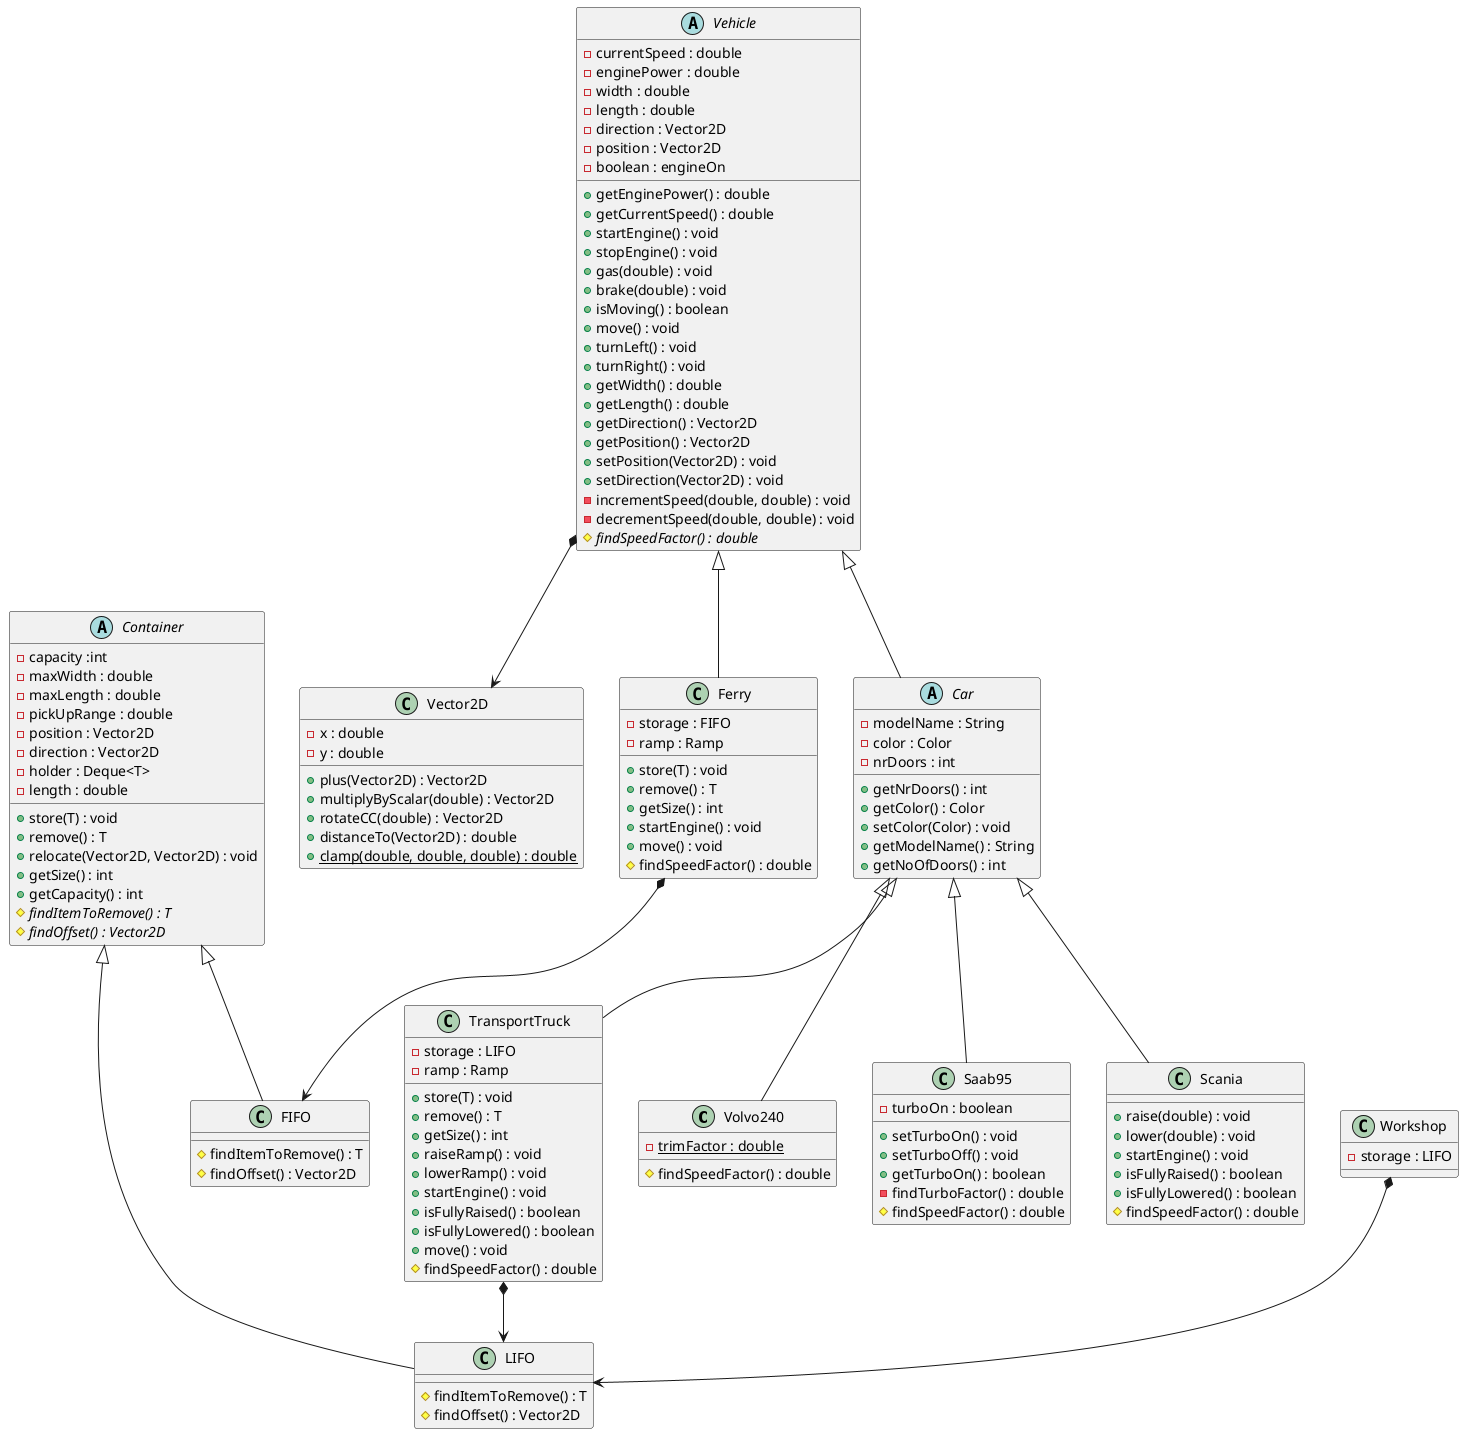 @startuml

class Volvo240 {
-{static} trimFactor : double
#findSpeedFactor() : double
}

class Saab95 {
-turboOn : boolean
+setTurboOn() : void
+setTurboOff() : void
+getTurboOn() : boolean
-findTurboFactor() : double
#findSpeedFactor() : double
}

class Scania {
+raise(double) : void
+lower(double) : void
+startEngine() : void
+isFullyRaised() : boolean
+isFullyLowered() : boolean
#findSpeedFactor() : double
}


abstract class Car {
-modelName : String
-color : Color
-nrDoors : int
+getNrDoors() : int
+getColor() : Color
+setColor(Color) : void
+getModelName() : String
+getNoOfDoors() : int
}

abstract class Vehicle {
-currentSpeed : double
-enginePower : double
-width : double
-length : double
-direction : Vector2D
-position : Vector2D
-boolean : engineOn
+getEnginePower() : double
+getCurrentSpeed() : double
+startEngine() : void
+stopEngine() : void
+gas(double) : void
+brake(double) : void
+isMoving() : boolean
+move() : void
+turnLeft() : void
+turnRight() : void
+getWidth() : double
+getLength() : double
+getDirection() : Vector2D
+getPosition() : Vector2D
+setPosition(Vector2D) : void
+setDirection(Vector2D) : void
-incrementSpeed(double, double) : void
-decrementSpeed(double, double) : void
#{abstract} findSpeedFactor() : double

}



class Vector2D {
-x : double
-y : double
+plus(Vector2D) : Vector2D
+multiplyByScalar(double) : Vector2D
+rotateCC(double) : Vector2D
+distanceTo(Vector2D) : double
+{static}clamp(double, double, double) : double
}



Car <|-- Volvo240
Car <|-- Saab95
Car <|-- Scania



Vehicle *--> Vector2D

Vehicle <|-- Car

abstract class Container {
-capacity :int
-maxWidth : double
-maxLength : double
-pickUpRange : double
-position : Vector2D
-direction : Vector2D
-holder : Deque<T>
-length : double
+store(T) : void
+remove() : T
+relocate(Vector2D, Vector2D) : void
+getSize() : int
+getCapacity() : int
#{abstract} findItemToRemove() : T
#{abstract} findOffset() : Vector2D
}

class LIFO {
#findItemToRemove() : T
#findOffset() : Vector2D
}

class FIFO {
#findItemToRemove() : T
#findOffset() : Vector2D
}

class TransportTruck {
-storage : LIFO
-ramp : Ramp
+store(T) : void
+remove() : T
+getSize() : int
+raiseRamp() : void
+lowerRamp() : void
+startEngine() : void
+isFullyRaised() : boolean
+isFullyLowered() : boolean
+move() : void
#findSpeedFactor() : double
}

class Ferry{
-storage : FIFO
-ramp : Ramp
+store(T) : void
+remove() : T
+getSize() : int
+startEngine() : void
+move() : void
#findSpeedFactor() : double
}

Car <|-- TransportTruck
class TransportTruck {}
TransportTruck *--> LIFO
Ferry *--> FIFO
Vehicle <|-- Ferry
Container <|-- FIFO
Container <|-- LIFO

class Workshop {
-storage : LIFO
}

Workshop *--> LIFO


@enduml


